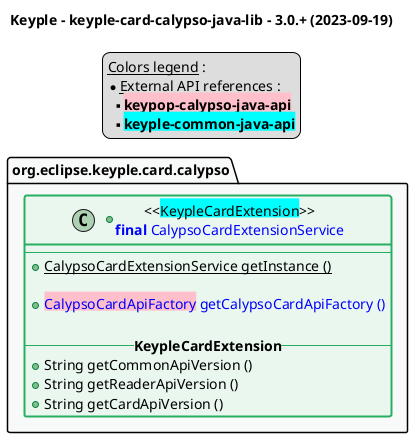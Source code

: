 @startuml
title
    Keyple - keyple-card-calypso-java-lib - 3.0.+ (2023-09-19)
end title

' == THEME ==

'Couleurs issues de : https://htmlcolorcodes.com/fr/tableau-de-couleur/tableau-de-couleur-design-plat/
!define C_GREY1 F8F9F9
!define C_GREY2 F2F3F4
!define C_GREY3 E5E7E9
!define C_GREY4 D7DBDD
!define C_GREY5 CACFD2
!define C_GREY6 BDC3C7
!define C_LINK 3498DB
!define C_USE 27AE60

' -- Styles that don't work with new version of plantuml --
skinparam stereotypeABorderColor #A9DCDF
skinparam stereotypeIBorderColor #B4A7E5
skinparam stereotypeCBorderColor #ADD1B2
skinparam stereotypeEBorderColor #EB93DF
' -- END --

skinparam ClassBorderThickness 2
skinparam ArrowThickness 2

' Yellow
skinparam ClassBackgroundColor #FEFECE
skinparam ClassBorderColor #D4AC0D
' Red
skinparam ClassBackgroundColor<<red>> #FDEDEC
skinparam ClassBorderColor<<red>> #E74C3C
hide <<red>> stereotype
' Purple
skinparam ClassBackgroundColor<<purple>> #F4ECF7
skinparam ClassBorderColor<<purple>> #8E44AD
hide <<purple>> stereotype
' blue
skinparam ClassBackgroundColor<<blue>> #EBF5FB
skinparam ClassBorderColor<<blue>> #3498DB
hide <<blue>> stereotype
' Green
skinparam ClassBackgroundColor<<green>> #E9F7EF
skinparam ClassBorderColor<<green>> #27AE60
hide <<green>> stereotype
' Grey
skinparam ClassBackgroundColor<<grey>> #EAECEE
skinparam ClassBorderColor<<grey>> #2C3E50
hide <<grey>> stereotype

' == CONTENT ==

legend top
    __Colors legend__ :
    * __External API references__ :
    ** <back:pink>**keypop-calypso-java-api**</back>
    ** <back:cyan>**keyple-common-java-api**</back>
end legend

package "org.eclipse.keyple.card.calypso" as calypso {
    +class "<<<back:cyan>KeypleCardExtension</back>>>\n<color:blue>**final** CalypsoCardExtensionService" as CalypsoCardExtensionService <<green>> {
        --
        +{static} CalypsoCardExtensionService getInstance ()

        +<color:blue><back:pink>CalypsoCardApiFactory</back> getCalypsoCardApiFactory ()

        -- **KeypleCardExtension** --
        +String getCommonApiVersion ()
        +String getReaderApiVersion ()
        +String getCardApiVersion ()
    }
}

' Associations

' == LAYOUT ==

' == STYLE ==

package calypso #C_GREY1 {}
'package spi #C_GREY2 {}

@enduml